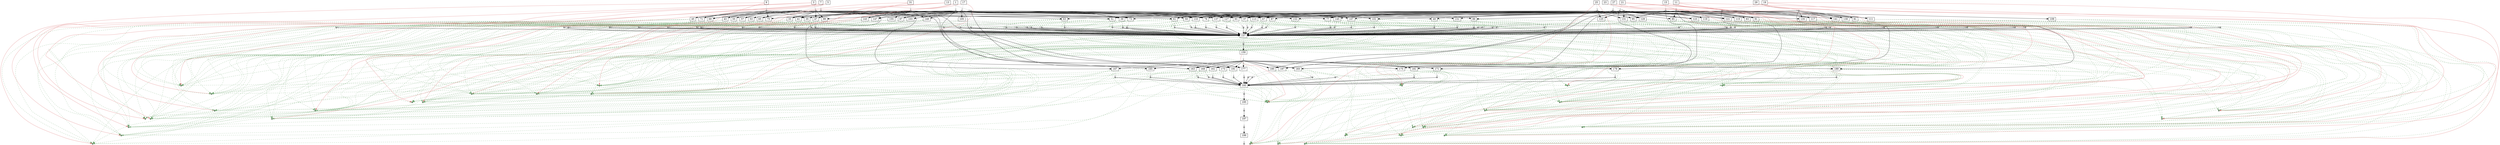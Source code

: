 strict digraph  {
	node [label="\N"];
	1	 [height=0,
		shape=rect,
		size=13.49,
		width=0];
	2	 [fillcolor=gray,
		height=0.1,
		label="",
		shape=rect,
		size=0,
		style=filled,
		width=0.1];
	1 -> 2	 [color=gray,
		size=12522280.0];
	201	 [fillcolor="#88bb88",
		height=0.1,
		label="",
		shape=rect,
		size=0,
		style=filled,
		width=0.1];
	1 -> 201	 [color="#dd7777",
		size=3763954.0,
		weight=0];
	202	 [fillcolor="#88bb88",
		height=0.1,
		label="",
		shape=rect,
		size=0,
		style=filled,
		width=0.1];
	1 -> 202	 [color="#dd7777",
		size=3763954.0,
		weight=0];
	33	 [height=0,
		shape=rect,
		size=10.6,
		width=0];
	2 -> 33	 [size=0];
	35	 [height=0,
		shape=rect,
		size=10.61,
		width=0];
	2 -> 35	 [size=0];
	37	 [height=0,
		shape=rect,
		size=10.48,
		width=0];
	2 -> 37	 [size=0];
	39	 [height=0,
		shape=rect,
		size=10.49,
		width=0];
	2 -> 39	 [size=0];
	41	 [height=0,
		shape=rect,
		size=10.6,
		width=0];
	2 -> 41	 [size=0];
	77	 [height=0,
		shape=rect,
		size=10.51,
		width=0];
	2 -> 77	 [size=0];
	97	 [height=0,
		shape=rect,
		size=10.61,
		width=0];
	2 -> 97	 [size=0];
	107	 [height=0,
		shape=rect,
		size=10.41,
		width=0];
	2 -> 107	 [size=0];
	113	 [height=0,
		shape=rect,
		size=10.63,
		width=0];
	2 -> 113	 [size=0];
	133	 [height=0,
		shape=rect,
		size=10.42,
		width=0];
	2 -> 133	 [size=0];
	143	 [height=0,
		shape=rect,
		size=10.56,
		width=0];
	2 -> 143	 [size=0];
	161	 [height=0,
		shape=rect,
		size=10.59,
		width=0];
	2 -> 161	 [size=0];
	3	 [height=0,
		shape=rect,
		size=13.27,
		width=0];
	4	 [fillcolor=gray,
		height=0.1,
		label="",
		shape=rect,
		size=0,
		style=filled,
		width=0.1];
	3 -> 4	 [color=gray,
		size=12557066.0];
	203	 [fillcolor="#88bb88",
		height=0.1,
		label="",
		shape=rect,
		size=0,
		style=filled,
		width=0.1];
	3 -> 203	 [color="#dd7777",
		size=3763954.0,
		weight=0];
	204	 [fillcolor="#88bb88",
		height=0.1,
		label="",
		shape=rect,
		size=0,
		style=filled,
		width=0.1];
	3 -> 204	 [color="#dd7777",
		size=3763954.0,
		weight=0];
	4 -> 41	 [size=0];
	43	 [height=0,
		shape=rect,
		size=10.59,
		width=0];
	4 -> 43	 [size=0];
	45	 [height=0,
		shape=rect,
		size=10.68,
		width=0];
	4 -> 45	 [size=0];
	47	 [height=0,
		shape=rect,
		size=10.66,
		width=0];
	4 -> 47	 [size=0];
	49	 [height=0,
		shape=rect,
		size=10.69,
		width=0];
	4 -> 49	 [size=0];
	51	 [height=0,
		shape=rect,
		size=10.56,
		width=0];
	4 -> 51	 [size=0];
	69	 [height=0,
		shape=rect,
		size=10.48,
		width=0];
	4 -> 69	 [size=0];
	99	 [height=0,
		shape=rect,
		size=10.59,
		width=0];
	4 -> 99	 [size=0];
	163	 [height=0,
		shape=rect,
		size=10.88,
		width=0];
	4 -> 163	 [size=0];
	5	 [height=0,
		shape=rect,
		size=13.7,
		width=0];
	6	 [fillcolor=gray,
		height=0.1,
		label="",
		shape=rect,
		size=0,
		style=filled,
		width=0.1];
	5 -> 6	 [color=gray,
		size=12538624.0];
	205	 [fillcolor="#88bb88",
		height=0.1,
		label="",
		shape=rect,
		size=0,
		style=filled,
		width=0.1];
	5 -> 205	 [color="#dd7777",
		size=3763954.0,
		weight=0];
	206	 [fillcolor="#88bb88",
		height=0.1,
		label="",
		shape=rect,
		size=0,
		style=filled,
		width=0.1];
	5 -> 206	 [color="#dd7777",
		size=3763954.0,
		weight=0];
	6 -> 43	 [size=0];
	53	 [height=0,
		shape=rect,
		size=10.49,
		width=0];
	6 -> 53	 [size=0];
	55	 [height=0,
		shape=rect,
		size=10.62,
		width=0];
	6 -> 55	 [size=0];
	57	 [height=0,
		shape=rect,
		size=10.63,
		width=0];
	6 -> 57	 [size=0];
	59	 [height=0,
		shape=rect,
		size=10.4,
		width=0];
	6 -> 59	 [size=0];
	61	 [height=0,
		shape=rect,
		size=10.47,
		width=0];
	6 -> 61	 [size=0];
	63	 [height=0,
		shape=rect,
		size=10.49,
		width=0];
	6 -> 63	 [size=0];
	65	 [height=0,
		shape=rect,
		size=10.77,
		width=0];
	6 -> 65	 [size=0];
	79	 [height=0,
		shape=rect,
		size=10.68,
		width=0];
	6 -> 79	 [size=0];
	165	 [height=0,
		shape=rect,
		size=10.57,
		width=0];
	6 -> 165	 [size=0];
	7	 [height=0,
		shape=rect,
		size=13.83,
		width=0];
	8	 [fillcolor=gray,
		height=0.1,
		label="",
		shape=rect,
		size=0,
		style=filled,
		width=0.1];
	7 -> 8	 [color=gray,
		size=12564888.0];
	207	 [fillcolor="#88bb88",
		height=0.1,
		label="",
		shape=rect,
		size=0,
		style=filled,
		width=0.1];
	7 -> 207	 [color="#dd7777",
		size=3763954.0,
		weight=0];
	208	 [fillcolor="#88bb88",
		height=0.1,
		label="",
		shape=rect,
		size=0,
		style=filled,
		width=0.1];
	7 -> 208	 [color="#dd7777",
		size=3763954.0,
		weight=0];
	8 -> 33	 [size=0];
	8 -> 55	 [size=0];
	67	 [height=0,
		shape=rect,
		size=10.47,
		width=0];
	8 -> 67	 [size=0];
	71	 [height=0,
		shape=rect,
		size=10.48,
		width=0];
	8 -> 71	 [size=0];
	137	 [height=0,
		shape=rect,
		size=10.73,
		width=0];
	8 -> 137	 [size=0];
	167	 [height=0,
		shape=rect,
		size=10.87,
		width=0];
	8 -> 167	 [size=0];
	9	 [height=0,
		shape=rect,
		size=13.22,
		width=0];
	10	 [fillcolor=gray,
		height=0.1,
		label="",
		shape=rect,
		size=0,
		style=filled,
		width=0.1];
	9 -> 10	 [color=gray,
		size=12561420.0];
	209	 [fillcolor="#88bb88",
		height=0.1,
		label="",
		shape=rect,
		size=0,
		style=filled,
		width=0.1];
	9 -> 209	 [color="#dd7777",
		size=3763954.0,
		weight=0];
	210	 [fillcolor="#88bb88",
		height=0.1,
		label="",
		shape=rect,
		size=0,
		style=filled,
		width=0.1];
	9 -> 210	 [color="#dd7777",
		size=3763954.0,
		weight=0];
	10 -> 35	 [size=0];
	10 -> 45	 [size=0];
	10 -> 57	 [size=0];
	10 -> 69	 [size=0];
	10 -> 71	 [size=0];
	73	 [height=0,
		shape=rect,
		size=10.84,
		width=0];
	10 -> 73	 [size=0];
	75	 [height=0,
		shape=rect,
		size=10.64,
		width=0];
	10 -> 75	 [size=0];
	169	 [height=0,
		shape=rect,
		size=11.17,
		width=0];
	10 -> 169	 [size=0];
	11	 [height=0,
		shape=rect,
		size=13.34,
		width=0];
	12	 [fillcolor=gray,
		height=0.1,
		label="",
		shape=rect,
		size=0,
		style=filled,
		width=0.1];
	11 -> 12	 [color=gray,
		size=12533972.0];
	211	 [fillcolor="#88bb88",
		height=0.1,
		label="",
		shape=rect,
		size=0,
		style=filled,
		width=0.1];
	11 -> 211	 [color="#dd7777",
		size=3763954.0,
		weight=0];
	212	 [fillcolor="#88bb88",
		height=0.1,
		label="",
		shape=rect,
		size=0,
		style=filled,
		width=0.1];
	11 -> 212	 [color="#dd7777",
		size=3763954.0,
		weight=0];
	12 -> 59	 [size=0];
	12 -> 77	 [size=0];
	12 -> 79	 [size=0];
	81	 [height=0,
		shape=rect,
		size=10.47,
		width=0];
	12 -> 81	 [size=0];
	83	 [height=0,
		shape=rect,
		size=10.72,
		width=0];
	12 -> 83	 [size=0];
	85	 [height=0,
		shape=rect,
		size=10.68,
		width=0];
	12 -> 85	 [size=0];
	91	 [height=0,
		shape=rect,
		size=10.68,
		width=0];
	12 -> 91	 [size=0];
	101	 [height=0,
		shape=rect,
		size=10.51,
		width=0];
	12 -> 101	 [size=0];
	121	 [height=0,
		shape=rect,
		size=10.75,
		width=0];
	12 -> 121	 [size=0];
	139	 [height=0,
		shape=rect,
		size=10.42,
		width=0];
	12 -> 139	 [size=0];
	145	 [height=0,
		shape=rect,
		size=10.58,
		width=0];
	12 -> 145	 [size=0];
	171	 [height=0,
		shape=rect,
		size=10.78,
		width=0];
	12 -> 171	 [size=0];
	13	 [height=0,
		shape=rect,
		size=13.69,
		width=0];
	14	 [fillcolor=gray,
		height=0.1,
		label="",
		shape=rect,
		size=0,
		style=filled,
		width=0.1];
	13 -> 14	 [color=gray,
		size=12546226.0];
	213	 [fillcolor="#88bb88",
		height=0.1,
		label="",
		shape=rect,
		size=0,
		style=filled,
		width=0.1];
	13 -> 213	 [color="#dd7777",
		size=3763954.0,
		weight=0];
	214	 [fillcolor="#88bb88",
		height=0.1,
		label="",
		shape=rect,
		size=0,
		style=filled,
		width=0.1];
	13 -> 214	 [color="#dd7777",
		size=3763954.0,
		weight=0];
	14 -> 47	 [size=0];
	87	 [height=0,
		shape=rect,
		size=10.49,
		width=0];
	14 -> 87	 [size=0];
	89	 [height=0,
		shape=rect,
		size=10.62,
		width=0];
	14 -> 89	 [size=0];
	93	 [height=0,
		shape=rect,
		size=10.63,
		width=0];
	14 -> 93	 [size=0];
	103	 [height=0,
		shape=rect,
		size=10.76,
		width=0];
	14 -> 103	 [size=0];
	147	 [height=0,
		shape=rect,
		size=10.57,
		width=0];
	14 -> 147	 [size=0];
	173	 [height=0,
		shape=rect,
		size=10.86,
		width=0];
	14 -> 173	 [size=0];
	15	 [height=0,
		shape=rect,
		size=13.6,
		width=0];
	16	 [fillcolor=gray,
		height=0.1,
		label="",
		shape=rect,
		size=0,
		style=filled,
		width=0.1];
	15 -> 16	 [color=gray,
		size=12553408.0];
	215	 [fillcolor="#88bb88",
		height=0.1,
		label="",
		shape=rect,
		size=0,
		style=filled,
		width=0.1];
	15 -> 215	 [color="#dd7777",
		size=3763954.0,
		weight=0];
	216	 [fillcolor="#88bb88",
		height=0.1,
		label="",
		shape=rect,
		size=0,
		style=filled,
		width=0.1];
	15 -> 216	 [color="#dd7777",
		size=3763954.0,
		weight=0];
	16 -> 73	 [size=0];
	16 -> 91	 [size=0];
	16 -> 93	 [size=0];
	95	 [height=0,
		shape=rect,
		size=10.68,
		width=0];
	16 -> 95	 [size=0];
	115	 [height=0,
		shape=rect,
		size=10.57,
		width=0];
	16 -> 115	 [size=0];
	141	 [height=0,
		shape=rect,
		size=10.53,
		width=0];
	16 -> 141	 [size=0];
	175	 [height=0,
		shape=rect,
		size=10.88,
		width=0];
	16 -> 175	 [size=0];
	17	 [height=0,
		shape=rect,
		size=13.96,
		width=0];
	18	 [fillcolor=gray,
		height=0.1,
		label="",
		shape=rect,
		size=0,
		style=filled,
		width=0.1];
	17 -> 18	 [color=gray,
		size=12560668.0];
	217	 [fillcolor="#88bb88",
		height=0.1,
		label="",
		shape=rect,
		size=0,
		style=filled,
		width=0.1];
	17 -> 217	 [color="#dd7777",
		size=3763954.0,
		weight=0];
	218	 [fillcolor="#88bb88",
		height=0.1,
		label="",
		shape=rect,
		size=0,
		style=filled,
		width=0.1];
	17 -> 218	 [color="#dd7777",
		size=3763954.0,
		weight=0];
	18 -> 97	 [size=0];
	18 -> 99	 [size=0];
	18 -> 101	 [size=0];
	18 -> 103	 [size=0];
	105	 [height=0,
		shape=rect,
		size=10.56,
		width=0];
	18 -> 105	 [size=0];
	127	 [height=0,
		shape=rect,
		size=10.66,
		width=0];
	18 -> 127	 [size=0];
	149	 [height=0,
		shape=rect,
		size=10.69,
		width=0];
	18 -> 149	 [size=0];
	177	 [height=0,
		shape=rect,
		size=10.72,
		width=0];
	18 -> 177	 [size=0];
	19	 [height=0,
		shape=rect,
		size=13.21,
		width=0];
	20	 [fillcolor=gray,
		height=0.1,
		label="",
		shape=rect,
		size=0,
		style=filled,
		width=0.1];
	19 -> 20	 [color=gray,
		size=12563172.0];
	219	 [fillcolor="#88bb88",
		height=0.1,
		label="",
		shape=rect,
		size=0,
		style=filled,
		width=0.1];
	19 -> 219	 [color="#dd7777",
		size=3763954.0,
		weight=0];
	220	 [fillcolor="#88bb88",
		height=0.1,
		label="",
		shape=rect,
		size=0,
		style=filled,
		width=0.1];
	19 -> 220	 [color="#dd7777",
		size=3763954.0,
		weight=0];
	20 -> 49	 [size=0];
	20 -> 67	 [size=0];
	20 -> 81	 [size=0];
	20 -> 107	 [size=0];
	109	 [height=0,
		shape=rect,
		size=10.64,
		width=0];
	20 -> 109	 [size=0];
	111	 [height=0,
		shape=rect,
		size=10.56,
		width=0];
	20 -> 111	 [size=0];
	117	 [height=0,
		shape=rect,
		size=10.53,
		width=0];
	20 -> 117	 [size=0];
	151	 [height=0,
		shape=rect,
		size=10.71,
		width=0];
	20 -> 151	 [size=0];
	179	 [height=0,
		shape=rect,
		size=10.87,
		width=0];
	20 -> 179	 [size=0];
	21	 [height=0,
		shape=rect,
		size=13.97,
		width=0];
	22	 [fillcolor=gray,
		height=0.1,
		label="",
		shape=rect,
		size=0,
		style=filled,
		width=0.1];
	21 -> 22	 [color=gray,
		size=12564332.0];
	221	 [fillcolor="#88bb88",
		height=0.1,
		label="",
		shape=rect,
		size=0,
		style=filled,
		width=0.1];
	21 -> 221	 [color="#dd7777",
		size=3763954.0,
		weight=0];
	222	 [fillcolor="#88bb88",
		height=0.1,
		label="",
		shape=rect,
		size=0,
		style=filled,
		width=0.1];
	21 -> 222	 [color="#dd7777",
		size=3763954.0,
		weight=0];
	22 -> 37	 [size=0];
	22 -> 61	 [size=0];
	22 -> 83	 [size=0];
	22 -> 87	 [size=0];
	22 -> 113	 [size=0];
	22 -> 115	 [size=0];
	22 -> 117	 [size=0];
	119	 [height=0,
		shape=rect,
		size=10.82,
		width=0];
	22 -> 119	 [size=0];
	123	 [height=0,
		shape=rect,
		size=10.61,
		width=0];
	22 -> 123	 [size=0];
	129	 [height=0,
		shape=rect,
		size=10.54,
		width=0];
	22 -> 129	 [size=0];
	153	 [height=0,
		shape=rect,
		size=10.63,
		width=0];
	22 -> 153	 [size=0];
	181	 [height=0,
		shape=rect,
		size=10.58,
		width=0];
	22 -> 181	 [size=0];
	23	 [height=0,
		shape=rect,
		size=13.29,
		width=0];
	24	 [fillcolor=gray,
		height=0.1,
		label="",
		shape=rect,
		size=0,
		style=filled,
		width=0.1];
	23 -> 24	 [color=gray,
		size=12551654.0];
	223	 [fillcolor="#88bb88",
		height=0.1,
		label="",
		shape=rect,
		size=0,
		style=filled,
		width=0.1];
	23 -> 223	 [color="#dd7777",
		size=3763954.0,
		weight=0];
	224	 [fillcolor="#88bb88",
		height=0.1,
		label="",
		shape=rect,
		size=0,
		style=filled,
		width=0.1];
	23 -> 224	 [color="#dd7777",
		size=3763954.0,
		weight=0];
	24 -> 121	 [size=0];
	24 -> 123	 [size=0];
	125	 [height=0,
		shape=rect,
		size=10.8,
		width=0];
	24 -> 125	 [size=0];
	131	 [height=0,
		shape=rect,
		size=10.61,
		width=0];
	24 -> 131	 [size=0];
	183	 [height=0,
		shape=rect,
		size=10.85,
		width=0];
	24 -> 183	 [size=0];
	25	 [height=0,
		shape=rect,
		size=13.16,
		width=0];
	26	 [fillcolor=gray,
		height=0.1,
		label="",
		shape=rect,
		size=0,
		style=filled,
		width=0.1];
	25 -> 26	 [color=gray,
		size=12531242.0];
	225	 [fillcolor="#88bb88",
		height=0.1,
		label="",
		shape=rect,
		size=0,
		style=filled,
		width=0.1];
	25 -> 225	 [color="#dd7777",
		size=3763954.0,
		weight=0];
	226	 [fillcolor="#88bb88",
		height=0.1,
		label="",
		shape=rect,
		size=0,
		style=filled,
		width=0.1];
	25 -> 226	 [color="#dd7777",
		size=3763954.0,
		weight=0];
	26 -> 39	 [size=0];
	26 -> 63	 [size=0];
	26 -> 85	 [size=0];
	26 -> 95	 [size=0];
	26 -> 125	 [size=0];
	26 -> 127	 [size=0];
	26 -> 129	 [size=0];
	26 -> 131	 [size=0];
	185	 [height=0,
		shape=rect,
		size=10.86,
		width=0];
	26 -> 185	 [size=0];
	27	 [height=0,
		shape=rect,
		size=13.43,
		width=0];
	28	 [fillcolor=gray,
		height=0.1,
		label="",
		shape=rect,
		size=0,
		style=filled,
		width=0.1];
	27 -> 28	 [color=gray,
		size=12539482.0];
	227	 [fillcolor="#88bb88",
		height=0.1,
		label="",
		shape=rect,
		size=0,
		style=filled,
		width=0.1];
	27 -> 227	 [color="#dd7777",
		size=3763954.0,
		weight=0];
	228	 [fillcolor="#88bb88",
		height=0.1,
		label="",
		shape=rect,
		size=0,
		style=filled,
		width=0.1];
	27 -> 228	 [color="#dd7777",
		size=3763954.0,
		weight=0];
	28 -> 51	 [size=0];
	28 -> 119	 [size=0];
	28 -> 133	 [size=0];
	135	 [height=0,
		shape=rect,
		size=10.34,
		width=0];
	28 -> 135	 [size=0];
	187	 [height=0,
		shape=rect,
		size=10.96,
		width=0];
	28 -> 187	 [size=0];
	29	 [height=0,
		shape=rect,
		size=13.68,
		width=0];
	30	 [fillcolor=gray,
		height=0.1,
		label="",
		shape=rect,
		size=0,
		style=filled,
		width=0.1];
	29 -> 30	 [color=gray,
		size=12554532.0];
	229	 [fillcolor="#88bb88",
		height=0.1,
		label="",
		shape=rect,
		size=0,
		style=filled,
		width=0.1];
	29 -> 229	 [color="#dd7777",
		size=3763954.0,
		weight=0];
	230	 [fillcolor="#88bb88",
		height=0.1,
		label="",
		shape=rect,
		size=0,
		style=filled,
		width=0.1];
	29 -> 230	 [color="#dd7777",
		size=3763954.0,
		weight=0];
	30 -> 89	 [size=0];
	30 -> 111	 [size=0];
	30 -> 135	 [size=0];
	30 -> 137	 [size=0];
	30 -> 139	 [size=0];
	30 -> 141	 [size=0];
	189	 [height=0,
		shape=rect,
		size=10.51,
		width=0];
	30 -> 189	 [size=0];
	31	 [height=0,
		shape=rect,
		size=13.51,
		width=0];
	32	 [fillcolor=gray,
		height=0.1,
		label="",
		shape=rect,
		size=0,
		style=filled,
		width=0.1];
	31 -> 32	 [color=gray,
		size=12563750.0];
	231	 [fillcolor="#88bb88",
		height=0.1,
		label="",
		shape=rect,
		size=0,
		style=filled,
		width=0.1];
	31 -> 231	 [color="#dd7777",
		size=3763954.0,
		weight=0];
	232	 [fillcolor="#88bb88",
		height=0.1,
		label="",
		shape=rect,
		size=0,
		style=filled,
		width=0.1];
	31 -> 232	 [color="#dd7777",
		size=3763954.0,
		weight=0];
	32 -> 65	 [size=0];
	32 -> 75	 [size=0];
	32 -> 143	 [size=0];
	32 -> 145	 [size=0];
	32 -> 147	 [size=0];
	32 -> 149	 [size=0];
	32 -> 151	 [size=0];
	32 -> 153	 [size=0];
	155	 [height=0,
		shape=rect,
		size=10.6,
		width=0];
	32 -> 155	 [size=0];
	191	 [height=0,
		shape=rect,
		size=10.69,
		width=0];
	32 -> 191	 [size=0];
	34	 [fillcolor=gray,
		height=0.1,
		label="",
		shape=rect,
		size=0,
		style=filled,
		width=0.1];
	33 -> 34	 [color=gray,
		size=17011301.0];
	33 -> 201	 [color="#77aa77",
		size=0,
		style=dashed,
		weight=0];
	33 -> 202	 [color="#77aa77",
		size=0,
		style=dashed,
		weight=0];
	33 -> 207	 [color="#77aa77",
		size=0,
		style=dashed,
		weight=0];
	33 -> 208	 [color="#77aa77",
		size=0,
		style=dashed,
		weight=0];
	157	 [height=0,
		shape=rect,
		size=4.96,
		width=0];
	34 -> 157	 [size=368597.0];
	36	 [fillcolor=gray,
		height=0.1,
		label="",
		shape=rect,
		size=0,
		style=filled,
		width=0.1];
	35 -> 36	 [color=gray,
		size=17007833.0];
	35 -> 201	 [color="#77aa77",
		size=0,
		style=dashed,
		weight=0];
	35 -> 202	 [color="#77aa77",
		size=0,
		style=dashed,
		weight=0];
	35 -> 209	 [color="#77aa77",
		size=0,
		style=dashed,
		weight=0];
	35 -> 210	 [color="#77aa77",
		size=0,
		style=dashed,
		weight=0];
	36 -> 157	 [size=368597.0];
	38	 [fillcolor=gray,
		height=0.1,
		label="",
		shape=rect,
		size=0,
		style=filled,
		width=0.1];
	37 -> 38	 [color=gray,
		size=17010745.0];
	37 -> 201	 [color="#77aa77",
		size=0,
		style=dashed,
		weight=0];
	37 -> 202	 [color="#77aa77",
		size=0,
		style=dashed,
		weight=0];
	37 -> 221	 [color="#77aa77",
		size=0,
		style=dashed,
		weight=0];
	37 -> 222	 [color="#77aa77",
		size=0,
		style=dashed,
		weight=0];
	38 -> 157	 [size=368597.0];
	40	 [fillcolor=gray,
		height=0.1,
		label="",
		shape=rect,
		size=0,
		style=filled,
		width=0.1];
	39 -> 40	 [color=gray,
		size=16977655.0];
	39 -> 201	 [color="#77aa77",
		size=0,
		style=dashed,
		weight=0];
	39 -> 202	 [color="#77aa77",
		size=0,
		style=dashed,
		weight=0];
	39 -> 225	 [color="#77aa77",
		size=0,
		style=dashed,
		weight=0];
	39 -> 226	 [color="#77aa77",
		size=0,
		style=dashed,
		weight=0];
	40 -> 157	 [size=368597.0];
	42	 [fillcolor=gray,
		height=0.1,
		label="",
		shape=rect,
		size=0,
		style=filled,
		width=0.1];
	41 -> 42	 [color=gray,
		size=17003479.0];
	41 -> 201	 [color="#77aa77",
		size=0,
		style=dashed,
		weight=0];
	41 -> 202	 [color="#77aa77",
		size=0,
		style=dashed,
		weight=0];
	41 -> 203	 [color="#77aa77",
		size=0,
		style=dashed,
		weight=0];
	41 -> 204	 [color="#77aa77",
		size=0,
		style=dashed,
		weight=0];
	42 -> 157	 [size=368597.0];
	44	 [fillcolor=gray,
		height=0.1,
		label="",
		shape=rect,
		size=0,
		style=filled,
		width=0.1];
	43 -> 44	 [color=gray,
		size=17019823.0];
	43 -> 203	 [color="#77aa77",
		size=0,
		style=dashed,
		weight=0];
	43 -> 204	 [color="#77aa77",
		size=0,
		style=dashed,
		weight=0];
	43 -> 205	 [color="#77aa77",
		size=0,
		style=dashed,
		weight=0];
	43 -> 206	 [color="#77aa77",
		size=0,
		style=dashed,
		weight=0];
	44 -> 157	 [size=368597.0];
	46	 [fillcolor=gray,
		height=0.1,
		label="",
		shape=rect,
		size=0,
		style=filled,
		width=0.1];
	45 -> 46	 [color=gray,
		size=17042619.0];
	45 -> 203	 [color="#77aa77",
		size=0,
		style=dashed,
		weight=0];
	45 -> 204	 [color="#77aa77",
		size=0,
		style=dashed,
		weight=0];
	45 -> 209	 [color="#77aa77",
		size=0,
		style=dashed,
		weight=0];
	45 -> 210	 [color="#77aa77",
		size=0,
		style=dashed,
		weight=0];
	46 -> 157	 [size=368597.0];
	48	 [fillcolor=gray,
		height=0.1,
		label="",
		shape=rect,
		size=0,
		style=filled,
		width=0.1];
	47 -> 48	 [color=gray,
		size=17027425.0];
	47 -> 203	 [color="#77aa77",
		size=0,
		style=dashed,
		weight=0];
	47 -> 204	 [color="#77aa77",
		size=0,
		style=dashed,
		weight=0];
	47 -> 213	 [color="#77aa77",
		size=0,
		style=dashed,
		weight=0];
	47 -> 214	 [color="#77aa77",
		size=0,
		style=dashed,
		weight=0];
	48 -> 157	 [size=368597.0];
	50	 [fillcolor=gray,
		height=0.1,
		label="",
		shape=rect,
		size=0,
		style=filled,
		width=0.1];
	49 -> 50	 [color=gray,
		size=17044371.0];
	49 -> 203	 [color="#77aa77",
		size=0,
		style=dashed,
		weight=0];
	49 -> 204	 [color="#77aa77",
		size=0,
		style=dashed,
		weight=0];
	49 -> 219	 [color="#77aa77",
		size=0,
		style=dashed,
		weight=0];
	49 -> 220	 [color="#77aa77",
		size=0,
		style=dashed,
		weight=0];
	50 -> 157	 [size=368597.0];
	52	 [fillcolor=gray,
		height=0.1,
		label="",
		shape=rect,
		size=0,
		style=filled,
		width=0.1];
	51 -> 52	 [color=gray,
		size=17020681.0];
	51 -> 203	 [color="#77aa77",
		size=0,
		style=dashed,
		weight=0];
	51 -> 204	 [color="#77aa77",
		size=0,
		style=dashed,
		weight=0];
	51 -> 227	 [color="#77aa77",
		size=0,
		style=dashed,
		weight=0];
	51 -> 228	 [color="#77aa77",
		size=0,
		style=dashed,
		weight=0];
	52 -> 157	 [size=368597.0];
	54	 [fillcolor=gray,
		height=0.1,
		label="",
		shape=rect,
		size=0,
		style=filled,
		width=0.1];
	53 -> 54	 [color=gray,
		size=8685141.0];
	53 -> 205	 [color="#77aa77",
		size=0,
		style=dashed,
		weight=0];
	53 -> 206	 [color="#77aa77",
		size=0,
		style=dashed,
		weight=0];
	54 -> 157	 [size=368597.0];
	56	 [fillcolor=gray,
		height=0.1,
		label="",
		shape=rect,
		size=0,
		style=filled,
		width=0.1];
	55 -> 56	 [color=gray,
		size=17027645.0];
	55 -> 205	 [color="#77aa77",
		size=0,
		style=dashed,
		weight=0];
	55 -> 206	 [color="#77aa77",
		size=0,
		style=dashed,
		weight=0];
	55 -> 207	 [color="#77aa77",
		size=0,
		style=dashed,
		weight=0];
	55 -> 208	 [color="#77aa77",
		size=0,
		style=dashed,
		weight=0];
	56 -> 157	 [size=368597.0];
	58	 [fillcolor=gray,
		height=0.1,
		label="",
		shape=rect,
		size=0,
		style=filled,
		width=0.1];
	57 -> 58	 [color=gray,
		size=17024177.0];
	57 -> 205	 [color="#77aa77",
		size=0,
		style=dashed,
		weight=0];
	57 -> 206	 [color="#77aa77",
		size=0,
		style=dashed,
		weight=0];
	57 -> 209	 [color="#77aa77",
		size=0,
		style=dashed,
		weight=0];
	57 -> 210	 [color="#77aa77",
		size=0,
		style=dashed,
		weight=0];
	58 -> 157	 [size=368597.0];
	60	 [fillcolor=gray,
		height=0.1,
		label="",
		shape=rect,
		size=0,
		style=filled,
		width=0.1];
	59 -> 60	 [color=gray,
		size=16996729.0];
	59 -> 205	 [color="#77aa77",
		size=0,
		style=dashed,
		weight=0];
	59 -> 206	 [color="#77aa77",
		size=0,
		style=dashed,
		weight=0];
	59 -> 211	 [color="#77aa77",
		size=0,
		style=dashed,
		weight=0];
	59 -> 212	 [color="#77aa77",
		size=0,
		style=dashed,
		weight=0];
	60 -> 157	 [size=368597.0];
	62	 [fillcolor=gray,
		height=0.1,
		label="",
		shape=rect,
		size=0,
		style=filled,
		width=0.1];
	61 -> 62	 [color=gray,
		size=17027089.0];
	61 -> 205	 [color="#77aa77",
		size=0,
		style=dashed,
		weight=0];
	61 -> 206	 [color="#77aa77",
		size=0,
		style=dashed,
		weight=0];
	61 -> 221	 [color="#77aa77",
		size=0,
		style=dashed,
		weight=0];
	61 -> 222	 [color="#77aa77",
		size=0,
		style=dashed,
		weight=0];
	62 -> 157	 [size=368597.0];
	64	 [fillcolor=gray,
		height=0.1,
		label="",
		shape=rect,
		size=0,
		style=filled,
		width=0.1];
	63 -> 64	 [color=gray,
		size=16993999.0];
	63 -> 205	 [color="#77aa77",
		size=0,
		style=dashed,
		weight=0];
	63 -> 206	 [color="#77aa77",
		size=0,
		style=dashed,
		weight=0];
	63 -> 225	 [color="#77aa77",
		size=0,
		style=dashed,
		weight=0];
	63 -> 226	 [color="#77aa77",
		size=0,
		style=dashed,
		weight=0];
	64 -> 157	 [size=368597.0];
	66	 [fillcolor=gray,
		height=0.1,
		label="",
		shape=rect,
		size=0,
		style=filled,
		width=0.1];
	65 -> 66	 [color=gray,
		size=17026507.0];
	65 -> 205	 [color="#77aa77",
		size=0,
		style=dashed,
		weight=0];
	65 -> 206	 [color="#77aa77",
		size=0,
		style=dashed,
		weight=0];
	65 -> 231	 [color="#77aa77",
		size=0,
		style=dashed,
		weight=0];
	65 -> 232	 [color="#77aa77",
		size=0,
		style=dashed,
		weight=0];
	66 -> 157	 [size=368597.0];
	68	 [fillcolor=gray,
		height=0.1,
		label="",
		shape=rect,
		size=0,
		style=filled,
		width=0.1];
	67 -> 68	 [color=gray,
		size=17052193.0];
	67 -> 207	 [color="#77aa77",
		size=0,
		style=dashed,
		weight=0];
	67 -> 208	 [color="#77aa77",
		size=0,
		style=dashed,
		weight=0];
	67 -> 219	 [color="#77aa77",
		size=0,
		style=dashed,
		weight=0];
	67 -> 220	 [color="#77aa77",
		size=0,
		style=dashed,
		weight=0];
	68 -> 157	 [size=368597.0];
	70	 [fillcolor=gray,
		height=0.1,
		label="",
		shape=rect,
		size=0,
		style=filled,
		width=0.1];
	69 -> 70	 [color=gray,
		size=17042619.0];
	69 -> 203	 [color="#77aa77",
		size=0,
		style=dashed,
		weight=0];
	69 -> 204	 [color="#77aa77",
		size=0,
		style=dashed,
		weight=0];
	69 -> 209	 [color="#77aa77",
		size=0,
		style=dashed,
		weight=0];
	69 -> 210	 [color="#77aa77",
		size=0,
		style=dashed,
		weight=0];
	70 -> 157	 [size=368597.0];
	72	 [fillcolor=gray,
		height=0.1,
		label="",
		shape=rect,
		size=0,
		style=filled,
		width=0.1];
	71 -> 72	 [color=gray,
		size=17050441.0];
	71 -> 207	 [color="#77aa77",
		size=0,
		style=dashed,
		weight=0];
	71 -> 208	 [color="#77aa77",
		size=0,
		style=dashed,
		weight=0];
	71 -> 209	 [color="#77aa77",
		size=0,
		style=dashed,
		weight=0];
	71 -> 210	 [color="#77aa77",
		size=0,
		style=dashed,
		weight=0];
	72 -> 157	 [size=368597.0];
	74	 [fillcolor=gray,
		height=0.1,
		label="",
		shape=rect,
		size=0,
		style=filled,
		width=0.1];
	73 -> 74	 [color=gray,
		size=17038961.0];
	73 -> 209	 [color="#77aa77",
		size=0,
		style=dashed,
		weight=0];
	73 -> 210	 [color="#77aa77",
		size=0,
		style=dashed,
		weight=0];
	73 -> 215	 [color="#77aa77",
		size=0,
		style=dashed,
		weight=0];
	73 -> 216	 [color="#77aa77",
		size=0,
		style=dashed,
		weight=0];
	74 -> 157	 [size=368597.0];
	76	 [fillcolor=gray,
		height=0.1,
		label="",
		shape=rect,
		size=0,
		style=filled,
		width=0.1];
	75 -> 76	 [color=gray,
		size=17049303.0];
	75 -> 209	 [color="#77aa77",
		size=0,
		style=dashed,
		weight=0];
	75 -> 210	 [color="#77aa77",
		size=0,
		style=dashed,
		weight=0];
	75 -> 231	 [color="#77aa77",
		size=0,
		style=dashed,
		weight=0];
	75 -> 232	 [color="#77aa77",
		size=0,
		style=dashed,
		weight=0];
	76 -> 157	 [size=368597.0];
	78	 [fillcolor=gray,
		height=0.1,
		label="",
		shape=rect,
		size=0,
		style=filled,
		width=0.1];
	77 -> 78	 [color=gray,
		size=16980385.0];
	77 -> 201	 [color="#77aa77",
		size=0,
		style=dashed,
		weight=0];
	77 -> 202	 [color="#77aa77",
		size=0,
		style=dashed,
		weight=0];
	77 -> 211	 [color="#77aa77",
		size=0,
		style=dashed,
		weight=0];
	77 -> 212	 [color="#77aa77",
		size=0,
		style=dashed,
		weight=0];
	78 -> 157	 [size=368597.0];
	80	 [fillcolor=gray,
		height=0.1,
		label="",
		shape=rect,
		size=0,
		style=filled,
		width=0.1];
	79 -> 80	 [color=gray,
		size=16996729.0];
	79 -> 205	 [color="#77aa77",
		size=0,
		style=dashed,
		weight=0];
	79 -> 206	 [color="#77aa77",
		size=0,
		style=dashed,
		weight=0];
	79 -> 211	 [color="#77aa77",
		size=0,
		style=dashed,
		weight=0];
	79 -> 212	 [color="#77aa77",
		size=0,
		style=dashed,
		weight=0];
	80 -> 157	 [size=368597.0];
	82	 [fillcolor=gray,
		height=0.1,
		label="",
		shape=rect,
		size=0,
		style=filled,
		width=0.1];
	81 -> 82	 [color=gray,
		size=17021277.0];
	81 -> 211	 [color="#77aa77",
		size=0,
		style=dashed,
		weight=0];
	81 -> 212	 [color="#77aa77",
		size=0,
		style=dashed,
		weight=0];
	81 -> 219	 [color="#77aa77",
		size=0,
		style=dashed,
		weight=0];
	81 -> 220	 [color="#77aa77",
		size=0,
		style=dashed,
		weight=0];
	82 -> 157	 [size=368597.0];
	84	 [fillcolor=gray,
		height=0.1,
		label="",
		shape=rect,
		size=0,
		style=filled,
		width=0.1];
	83 -> 84	 [color=gray,
		size=17022437.0];
	83 -> 211	 [color="#77aa77",
		size=0,
		style=dashed,
		weight=0];
	83 -> 212	 [color="#77aa77",
		size=0,
		style=dashed,
		weight=0];
	83 -> 221	 [color="#77aa77",
		size=0,
		style=dashed,
		weight=0];
	83 -> 222	 [color="#77aa77",
		size=0,
		style=dashed,
		weight=0];
	84 -> 157	 [size=368597.0];
	86	 [fillcolor=gray,
		height=0.1,
		label="",
		shape=rect,
		size=0,
		style=filled,
		width=0.1];
	85 -> 86	 [color=gray,
		size=16989347.0];
	85 -> 211	 [color="#77aa77",
		size=0,
		style=dashed,
		weight=0];
	85 -> 212	 [color="#77aa77",
		size=0,
		style=dashed,
		weight=0];
	85 -> 225	 [color="#77aa77",
		size=0,
		style=dashed,
		weight=0];
	85 -> 226	 [color="#77aa77",
		size=0,
		style=dashed,
		weight=0];
	86 -> 157	 [size=368597.0];
	88	 [fillcolor=gray,
		height=0.1,
		label="",
		shape=rect,
		size=0,
		style=filled,
		width=0.1];
	87 -> 88	 [color=gray,
		size=17034691.0];
	87 -> 213	 [color="#77aa77",
		size=0,
		style=dashed,
		weight=0];
	87 -> 214	 [color="#77aa77",
		size=0,
		style=dashed,
		weight=0];
	87 -> 221	 [color="#77aa77",
		size=0,
		style=dashed,
		weight=0];
	87 -> 222	 [color="#77aa77",
		size=0,
		style=dashed,
		weight=0];
	88 -> 157	 [size=368597.0];
	90	 [fillcolor=gray,
		height=0.1,
		label="",
		shape=rect,
		size=0,
		style=filled,
		width=0.1];
	89 -> 90	 [color=gray,
		size=17024891.0];
	89 -> 213	 [color="#77aa77",
		size=0,
		style=dashed,
		weight=0];
	89 -> 214	 [color="#77aa77",
		size=0,
		style=dashed,
		weight=0];
	89 -> 229	 [color="#77aa77",
		size=0,
		style=dashed,
		weight=0];
	89 -> 230	 [color="#77aa77",
		size=0,
		style=dashed,
		weight=0];
	90 -> 157	 [size=368597.0];
	92	 [fillcolor=gray,
		height=0.1,
		label="",
		shape=rect,
		size=0,
		style=filled,
		width=0.1];
	91 -> 92	 [color=gray,
		size=17011513.0];
	91 -> 211	 [color="#77aa77",
		size=0,
		style=dashed,
		weight=0];
	91 -> 212	 [color="#77aa77",
		size=0,
		style=dashed,
		weight=0];
	91 -> 215	 [color="#77aa77",
		size=0,
		style=dashed,
		weight=0];
	91 -> 216	 [color="#77aa77",
		size=0,
		style=dashed,
		weight=0];
	92 -> 157	 [size=368597.0];
	94	 [fillcolor=gray,
		height=0.1,
		label="",
		shape=rect,
		size=0,
		style=filled,
		width=0.1];
	93 -> 94	 [color=gray,
		size=17023767.0];
	93 -> 213	 [color="#77aa77",
		size=0,
		style=dashed,
		weight=0];
	93 -> 214	 [color="#77aa77",
		size=0,
		style=dashed,
		weight=0];
	93 -> 215	 [color="#77aa77",
		size=0,
		style=dashed,
		weight=0];
	93 -> 216	 [color="#77aa77",
		size=0,
		style=dashed,
		weight=0];
	94 -> 157	 [size=368597.0];
	96	 [fillcolor=gray,
		height=0.1,
		label="",
		shape=rect,
		size=0,
		style=filled,
		width=0.1];
	95 -> 96	 [color=gray,
		size=17008783.0];
	95 -> 215	 [color="#77aa77",
		size=0,
		style=dashed,
		weight=0];
	95 -> 216	 [color="#77aa77",
		size=0,
		style=dashed,
		weight=0];
	95 -> 225	 [color="#77aa77",
		size=0,
		style=dashed,
		weight=0];
	95 -> 226	 [color="#77aa77",
		size=0,
		style=dashed,
		weight=0];
	96 -> 157	 [size=368597.0];
	98	 [fillcolor=gray,
		height=0.1,
		label="",
		shape=rect,
		size=0,
		style=filled,
		width=0.1];
	97 -> 98	 [color=gray,
		size=17007081.0];
	97 -> 201	 [color="#77aa77",
		size=0,
		style=dashed,
		weight=0];
	97 -> 202	 [color="#77aa77",
		size=0,
		style=dashed,
		weight=0];
	97 -> 217	 [color="#77aa77",
		size=0,
		style=dashed,
		weight=0];
	97 -> 218	 [color="#77aa77",
		size=0,
		style=dashed,
		weight=0];
	98 -> 157	 [size=368597.0];
	100	 [fillcolor=gray,
		height=0.1,
		label="",
		shape=rect,
		size=0,
		style=filled,
		width=0.1];
	99 -> 100	 [color=gray,
		size=17041867.0];
	99 -> 203	 [color="#77aa77",
		size=0,
		style=dashed,
		weight=0];
	99 -> 204	 [color="#77aa77",
		size=0,
		style=dashed,
		weight=0];
	99 -> 217	 [color="#77aa77",
		size=0,
		style=dashed,
		weight=0];
	99 -> 218	 [color="#77aa77",
		size=0,
		style=dashed,
		weight=0];
	100 -> 157	 [size=368597.0];
	102	 [fillcolor=gray,
		height=0.1,
		label="",
		shape=rect,
		size=0,
		style=filled,
		width=0.1];
	101 -> 102	 [color=gray,
		size=17018773.0];
	101 -> 211	 [color="#77aa77",
		size=0,
		style=dashed,
		weight=0];
	101 -> 212	 [color="#77aa77",
		size=0,
		style=dashed,
		weight=0];
	101 -> 217	 [color="#77aa77",
		size=0,
		style=dashed,
		weight=0];
	101 -> 218	 [color="#77aa77",
		size=0,
		style=dashed,
		weight=0];
	102 -> 157	 [size=368597.0];
	104	 [fillcolor=gray,
		height=0.1,
		label="",
		shape=rect,
		size=0,
		style=filled,
		width=0.1];
	103 -> 104	 [color=gray,
		size=17031027.0];
	103 -> 213	 [color="#77aa77",
		size=0,
		style=dashed,
		weight=0];
	103 -> 214	 [color="#77aa77",
		size=0,
		style=dashed,
		weight=0];
	103 -> 217	 [color="#77aa77",
		size=0,
		style=dashed,
		weight=0];
	103 -> 218	 [color="#77aa77",
		size=0,
		style=dashed,
		weight=0];
	104 -> 157	 [size=368597.0];
	106	 [fillcolor=gray,
		height=0.1,
		label="",
		shape=rect,
		size=0,
		style=filled,
		width=0.1];
	105 -> 106	 [color=gray,
		size=8707185.0];
	105 -> 217	 [color="#77aa77",
		size=0,
		style=dashed,
		weight=0];
	105 -> 218	 [color="#77aa77",
		size=0,
		style=dashed,
		weight=0];
	106 -> 157	 [size=368597.0];
	108	 [fillcolor=gray,
		height=0.1,
		label="",
		shape=rect,
		size=0,
		style=filled,
		width=0.1];
	107 -> 108	 [color=gray,
		size=17009585.0];
	107 -> 201	 [color="#77aa77",
		size=0,
		style=dashed,
		weight=0];
	107 -> 202	 [color="#77aa77",
		size=0,
		style=dashed,
		weight=0];
	107 -> 219	 [color="#77aa77",
		size=0,
		style=dashed,
		weight=0];
	107 -> 220	 [color="#77aa77",
		size=0,
		style=dashed,
		weight=0];
	108 -> 157	 [size=368597.0];
	110	 [fillcolor=gray,
		height=0.1,
		label="",
		shape=rect,
		size=0,
		style=filled,
		width=0.1];
	109 -> 110	 [color=gray,
		size=8709689.0];
	109 -> 219	 [color="#77aa77",
		size=0,
		style=dashed,
		weight=0];
	109 -> 220	 [color="#77aa77",
		size=0,
		style=dashed,
		weight=0];
	110 -> 157	 [size=368597.0];
	112	 [fillcolor=gray,
		height=0.1,
		label="",
		shape=rect,
		size=0,
		style=filled,
		width=0.1];
	111 -> 112	 [color=gray,
		size=17041837.0];
	111 -> 219	 [color="#77aa77",
		size=0,
		style=dashed,
		weight=0];
	111 -> 220	 [color="#77aa77",
		size=0,
		style=dashed,
		weight=0];
	111 -> 229	 [color="#77aa77",
		size=0,
		style=dashed,
		weight=0];
	111 -> 230	 [color="#77aa77",
		size=0,
		style=dashed,
		weight=0];
	112 -> 157	 [size=368597.0];
	114	 [fillcolor=gray,
		height=0.1,
		label="",
		shape=rect,
		size=0,
		style=filled,
		width=0.1];
	113 -> 114	 [color=gray,
		size=17010745.0];
	113 -> 201	 [color="#77aa77",
		size=0,
		style=dashed,
		weight=0];
	113 -> 202	 [color="#77aa77",
		size=0,
		style=dashed,
		weight=0];
	113 -> 221	 [color="#77aa77",
		size=0,
		style=dashed,
		weight=0];
	113 -> 222	 [color="#77aa77",
		size=0,
		style=dashed,
		weight=0];
	114 -> 157	 [size=368597.0];
	116	 [fillcolor=gray,
		height=0.1,
		label="",
		shape=rect,
		size=0,
		style=filled,
		width=0.1];
	115 -> 116	 [color=gray,
		size=17041873.0];
	115 -> 215	 [color="#77aa77",
		size=0,
		style=dashed,
		weight=0];
	115 -> 216	 [color="#77aa77",
		size=0,
		style=dashed,
		weight=0];
	115 -> 221	 [color="#77aa77",
		size=0,
		style=dashed,
		weight=0];
	115 -> 222	 [color="#77aa77",
		size=0,
		style=dashed,
		weight=0];
	116 -> 157	 [size=368597.0];
	118	 [fillcolor=gray,
		height=0.1,
		label="",
		shape=rect,
		size=0,
		style=filled,
		width=0.1];
	117 -> 118	 [color=gray,
		size=17051637.0];
	117 -> 219	 [color="#77aa77",
		size=0,
		style=dashed,
		weight=0];
	117 -> 220	 [color="#77aa77",
		size=0,
		style=dashed,
		weight=0];
	117 -> 221	 [color="#77aa77",
		size=0,
		style=dashed,
		weight=0];
	117 -> 222	 [color="#77aa77",
		size=0,
		style=dashed,
		weight=0];
	118 -> 157	 [size=368597.0];
	120	 [fillcolor=gray,
		height=0.1,
		label="",
		shape=rect,
		size=0,
		style=filled,
		width=0.1];
	119 -> 120	 [color=gray,
		size=17027947.0];
	119 -> 221	 [color="#77aa77",
		size=0,
		style=dashed,
		weight=0];
	119 -> 222	 [color="#77aa77",
		size=0,
		style=dashed,
		weight=0];
	119 -> 227	 [color="#77aa77",
		size=0,
		style=dashed,
		weight=0];
	119 -> 228	 [color="#77aa77",
		size=0,
		style=dashed,
		weight=0];
	120 -> 157	 [size=368597.0];
	122	 [fillcolor=gray,
		height=0.1,
		label="",
		shape=rect,
		size=0,
		style=filled,
		width=0.1];
	121 -> 122	 [color=gray,
		size=17009759.0];
	121 -> 211	 [color="#77aa77",
		size=0,
		style=dashed,
		weight=0];
	121 -> 212	 [color="#77aa77",
		size=0,
		style=dashed,
		weight=0];
	121 -> 223	 [color="#77aa77",
		size=0,
		style=dashed,
		weight=0];
	121 -> 224	 [color="#77aa77",
		size=0,
		style=dashed,
		weight=0];
	122 -> 157	 [size=368597.0];
	124	 [fillcolor=gray,
		height=0.1,
		label="",
		shape=rect,
		size=0,
		style=filled,
		width=0.1];
	123 -> 124	 [color=gray,
		size=17040119.0];
	123 -> 221	 [color="#77aa77",
		size=0,
		style=dashed,
		weight=0];
	123 -> 222	 [color="#77aa77",
		size=0,
		style=dashed,
		weight=0];
	123 -> 223	 [color="#77aa77",
		size=0,
		style=dashed,
		weight=0];
	123 -> 224	 [color="#77aa77",
		size=0,
		style=dashed,
		weight=0];
	124 -> 157	 [size=368597.0];
	126	 [fillcolor=gray,
		height=0.1,
		label="",
		shape=rect,
		size=0,
		style=filled,
		width=0.1];
	125 -> 126	 [color=gray,
		size=17007029.0];
	125 -> 223	 [color="#77aa77",
		size=0,
		style=dashed,
		weight=0];
	125 -> 224	 [color="#77aa77",
		size=0,
		style=dashed,
		weight=0];
	125 -> 225	 [color="#77aa77",
		size=0,
		style=dashed,
		weight=0];
	125 -> 226	 [color="#77aa77",
		size=0,
		style=dashed,
		weight=0];
	126 -> 157	 [size=368597.0];
	128	 [fillcolor=gray,
		height=0.1,
		label="",
		shape=rect,
		size=0,
		style=filled,
		width=0.1];
	127 -> 128	 [color=gray,
		size=17016043.0];
	127 -> 217	 [color="#77aa77",
		size=0,
		style=dashed,
		weight=0];
	127 -> 218	 [color="#77aa77",
		size=0,
		style=dashed,
		weight=0];
	127 -> 225	 [color="#77aa77",
		size=0,
		style=dashed,
		weight=0];
	127 -> 226	 [color="#77aa77",
		size=0,
		style=dashed,
		weight=0];
	128 -> 157	 [size=368597.0];
	130	 [fillcolor=gray,
		height=0.1,
		label="",
		shape=rect,
		size=0,
		style=filled,
		width=0.1];
	129 -> 130	 [color=gray,
		size=17019707.0];
	129 -> 221	 [color="#77aa77",
		size=0,
		style=dashed,
		weight=0];
	129 -> 222	 [color="#77aa77",
		size=0,
		style=dashed,
		weight=0];
	129 -> 225	 [color="#77aa77",
		size=0,
		style=dashed,
		weight=0];
	129 -> 226	 [color="#77aa77",
		size=0,
		style=dashed,
		weight=0];
	130 -> 157	 [size=368597.0];
	132	 [fillcolor=gray,
		height=0.1,
		label="",
		shape=rect,
		size=0,
		style=filled,
		width=0.1];
	131 -> 132	 [color=gray,
		size=17007029.0];
	131 -> 223	 [color="#77aa77",
		size=0,
		style=dashed,
		weight=0];
	131 -> 224	 [color="#77aa77",
		size=0,
		style=dashed,
		weight=0];
	131 -> 225	 [color="#77aa77",
		size=0,
		style=dashed,
		weight=0];
	131 -> 226	 [color="#77aa77",
		size=0,
		style=dashed,
		weight=0];
	132 -> 157	 [size=368597.0];
	134	 [fillcolor=gray,
		height=0.1,
		label="",
		shape=rect,
		size=0,
		style=filled,
		width=0.1];
	133 -> 134	 [color=gray,
		size=16985895.0];
	133 -> 201	 [color="#77aa77",
		size=0,
		style=dashed,
		weight=0];
	133 -> 202	 [color="#77aa77",
		size=0,
		style=dashed,
		weight=0];
	133 -> 227	 [color="#77aa77",
		size=0,
		style=dashed,
		weight=0];
	133 -> 228	 [color="#77aa77",
		size=0,
		style=dashed,
		weight=0];
	134 -> 157	 [size=368597.0];
	136	 [fillcolor=gray,
		height=0.1,
		label="",
		shape=rect,
		size=0,
		style=filled,
		width=0.1];
	135 -> 136	 [color=gray,
		size=17018147.0];
	135 -> 227	 [color="#77aa77",
		size=0,
		style=dashed,
		weight=0];
	135 -> 228	 [color="#77aa77",
		size=0,
		style=dashed,
		weight=0];
	135 -> 229	 [color="#77aa77",
		size=0,
		style=dashed,
		weight=0];
	135 -> 230	 [color="#77aa77",
		size=0,
		style=dashed,
		weight=0];
	136 -> 157	 [size=368597.0];
	138	 [fillcolor=gray,
		height=0.1,
		label="",
		shape=rect,
		size=0,
		style=filled,
		width=0.1];
	137 -> 138	 [color=gray,
		size=17043553.0];
	137 -> 207	 [color="#77aa77",
		size=0,
		style=dashed,
		weight=0];
	137 -> 208	 [color="#77aa77",
		size=0,
		style=dashed,
		weight=0];
	137 -> 229	 [color="#77aa77",
		size=0,
		style=dashed,
		weight=0];
	137 -> 230	 [color="#77aa77",
		size=0,
		style=dashed,
		weight=0];
	138 -> 157	 [size=368597.0];
	140	 [fillcolor=gray,
		height=0.1,
		label="",
		shape=rect,
		size=0,
		style=filled,
		width=0.1];
	139 -> 140	 [color=gray,
		size=17012637.0];
	139 -> 211	 [color="#77aa77",
		size=0,
		style=dashed,
		weight=0];
	139 -> 212	 [color="#77aa77",
		size=0,
		style=dashed,
		weight=0];
	139 -> 229	 [color="#77aa77",
		size=0,
		style=dashed,
		weight=0];
	139 -> 230	 [color="#77aa77",
		size=0,
		style=dashed,
		weight=0];
	140 -> 157	 [size=368597.0];
	142	 [fillcolor=gray,
		height=0.1,
		label="",
		shape=rect,
		size=0,
		style=filled,
		width=0.1];
	141 -> 142	 [color=gray,
		size=17032073.0];
	141 -> 215	 [color="#77aa77",
		size=0,
		style=dashed,
		weight=0];
	141 -> 216	 [color="#77aa77",
		size=0,
		style=dashed,
		weight=0];
	141 -> 229	 [color="#77aa77",
		size=0,
		style=dashed,
		weight=0];
	141 -> 230	 [color="#77aa77",
		size=0,
		style=dashed,
		weight=0];
	142 -> 157	 [size=368597.0];
	144	 [fillcolor=gray,
		height=0.1,
		label="",
		shape=rect,
		size=0,
		style=filled,
		width=0.1];
	143 -> 144	 [color=gray,
		size=17010163.0];
	143 -> 201	 [color="#77aa77",
		size=0,
		style=dashed,
		weight=0];
	143 -> 202	 [color="#77aa77",
		size=0,
		style=dashed,
		weight=0];
	143 -> 231	 [color="#77aa77",
		size=0,
		style=dashed,
		weight=0];
	143 -> 232	 [color="#77aa77",
		size=0,
		style=dashed,
		weight=0];
	144 -> 157	 [size=368597.0];
	146	 [fillcolor=gray,
		height=0.1,
		label="",
		shape=rect,
		size=0,
		style=filled,
		width=0.1];
	145 -> 146	 [color=gray,
		size=17021855.0];
	145 -> 211	 [color="#77aa77",
		size=0,
		style=dashed,
		weight=0];
	145 -> 212	 [color="#77aa77",
		size=0,
		style=dashed,
		weight=0];
	145 -> 231	 [color="#77aa77",
		size=0,
		style=dashed,
		weight=0];
	145 -> 232	 [color="#77aa77",
		size=0,
		style=dashed,
		weight=0];
	146 -> 157	 [size=368597.0];
	148	 [fillcolor=gray,
		height=0.1,
		label="",
		shape=rect,
		size=0,
		style=filled,
		width=0.1];
	147 -> 148	 [color=gray,
		size=17034109.0];
	147 -> 213	 [color="#77aa77",
		size=0,
		style=dashed,
		weight=0];
	147 -> 214	 [color="#77aa77",
		size=0,
		style=dashed,
		weight=0];
	147 -> 231	 [color="#77aa77",
		size=0,
		style=dashed,
		weight=0];
	147 -> 232	 [color="#77aa77",
		size=0,
		style=dashed,
		weight=0];
	148 -> 157	 [size=368597.0];
	150	 [fillcolor=gray,
		height=0.1,
		label="",
		shape=rect,
		size=0,
		style=filled,
		width=0.1];
	149 -> 150	 [color=gray,
		size=17048551.0];
	149 -> 217	 [color="#77aa77",
		size=0,
		style=dashed,
		weight=0];
	149 -> 218	 [color="#77aa77",
		size=0,
		style=dashed,
		weight=0];
	149 -> 231	 [color="#77aa77",
		size=0,
		style=dashed,
		weight=0];
	149 -> 232	 [color="#77aa77",
		size=0,
		style=dashed,
		weight=0];
	150 -> 157	 [size=368597.0];
	152	 [fillcolor=gray,
		height=0.1,
		label="",
		shape=rect,
		size=0,
		style=filled,
		width=0.1];
	151 -> 152	 [color=gray,
		size=17051055.0];
	151 -> 219	 [color="#77aa77",
		size=0,
		style=dashed,
		weight=0];
	151 -> 220	 [color="#77aa77",
		size=0,
		style=dashed,
		weight=0];
	151 -> 231	 [color="#77aa77",
		size=0,
		style=dashed,
		weight=0];
	151 -> 232	 [color="#77aa77",
		size=0,
		style=dashed,
		weight=0];
	152 -> 157	 [size=368597.0];
	154	 [fillcolor=gray,
		height=0.1,
		label="",
		shape=rect,
		size=0,
		style=filled,
		width=0.1];
	153 -> 154	 [color=gray,
		size=17052215.0];
	153 -> 221	 [color="#77aa77",
		size=0,
		style=dashed,
		weight=0];
	153 -> 222	 [color="#77aa77",
		size=0,
		style=dashed,
		weight=0];
	153 -> 231	 [color="#77aa77",
		size=0,
		style=dashed,
		weight=0];
	153 -> 232	 [color="#77aa77",
		size=0,
		style=dashed,
		weight=0];
	154 -> 157	 [size=368597.0];
	156	 [fillcolor=gray,
		height=0.1,
		label="",
		shape=rect,
		size=0,
		style=filled,
		width=0.1];
	155 -> 156	 [color=gray,
		size=8710267.0];
	155 -> 231	 [color="#77aa77",
		size=0,
		style=dashed,
		weight=0];
	155 -> 232	 [color="#77aa77",
		size=0,
		style=dashed,
		weight=0];
	156 -> 157	 [size=368597.0];
	158	 [fillcolor=gray,
		height=0.1,
		label="",
		shape=rect,
		size=0,
		style=filled,
		width=0.1];
	157 -> 158	 [color=gray,
		size=14707.0];
	159	 [height=0,
		shape=rect,
		size=6.75,
		width=0];
	158 -> 159	 [size=13017.0];
	160	 [fillcolor=gray,
		height=0.1,
		label="",
		shape=rect,
		size=0,
		style=filled,
		width=0.1];
	159 -> 160	 [color=gray,
		size=3530.0];
	233	 [fillcolor="#88bb88",
		height=0.1,
		label="",
		shape=rect,
		size=0,
		style=filled,
		width=0.1];
	159 -> 233	 [color="#dd7777",
		size=3763954.0,
		weight=0];
	160 -> 161	 [size=0];
	160 -> 163	 [size=0];
	160 -> 165	 [size=0];
	160 -> 167	 [size=0];
	160 -> 169	 [size=0];
	160 -> 171	 [size=0];
	160 -> 173	 [size=0];
	160 -> 175	 [size=0];
	160 -> 177	 [size=0];
	160 -> 179	 [size=0];
	160 -> 181	 [size=0];
	160 -> 183	 [size=0];
	160 -> 185	 [size=0];
	160 -> 187	 [size=0];
	160 -> 189	 [size=0];
	160 -> 191	 [size=0];
	162	 [fillcolor=gray,
		height=0.1,
		label="",
		shape=rect,
		size=0,
		style=filled,
		width=0.1];
	161 -> 162	 [color=gray,
		size=16643356.0];
	161 -> 201	 [color="#77aa77",
		size=0,
		style=dashed,
		weight=0];
	161 -> 202	 [color="#77aa77",
		size=0,
		style=dashed,
		weight=0];
	161 -> 233	 [color="#77aa77",
		size=0,
		style=dashed,
		weight=0];
	193	 [height=0,
		shape=rect,
		size=5.82,
		width=0];
	162 -> 193	 [size=8342610.0];
	164	 [fillcolor=gray,
		height=0.1,
		label="",
		shape=rect,
		size=0,
		style=filled,
		width=0.1];
	163 -> 164	 [color=gray,
		size=16693004.0];
	163 -> 203	 [color="#77aa77",
		size=0,
		style=dashed,
		weight=0];
	163 -> 204	 [color="#77aa77",
		size=0,
		style=dashed,
		weight=0];
	163 -> 233	 [color="#77aa77",
		size=0,
		style=dashed,
		weight=0];
	164 -> 193	 [size=8357472.0];
	166	 [fillcolor=gray,
		height=0.1,
		label="",
		shape=rect,
		size=0,
		style=filled,
		width=0.1];
	165 -> 166	 [color=gray,
		size=16639462.0];
	165 -> 205	 [color="#77aa77",
		size=0,
		style=dashed,
		weight=0];
	165 -> 206	 [color="#77aa77",
		size=0,
		style=dashed,
		weight=0];
	165 -> 233	 [color="#77aa77",
		size=0,
		style=dashed,
		weight=0];
	166 -> 193	 [size=8322372.0];
	168	 [fillcolor=gray,
		height=0.1,
		label="",
		shape=rect,
		size=0,
		style=filled,
		width=0.1];
	167 -> 168	 [color=gray,
		size=16655338.0];
	167 -> 207	 [color="#77aa77",
		size=0,
		style=dashed,
		weight=0];
	167 -> 208	 [color="#77aa77",
		size=0,
		style=dashed,
		weight=0];
	167 -> 233	 [color="#77aa77",
		size=0,
		style=dashed,
		weight=0];
	168 -> 193	 [size=8311984.0];
	170	 [fillcolor=gray,
		height=0.1,
		label="",
		shape=rect,
		size=0,
		style=filled,
		width=0.1];
	169 -> 170	 [color=gray,
		size=16681930.0];
	169 -> 209	 [color="#77aa77",
		size=0,
		style=dashed,
		weight=0];
	169 -> 210	 [color="#77aa77",
		size=0,
		style=dashed,
		weight=0];
	169 -> 233	 [color="#77aa77",
		size=0,
		style=dashed,
		weight=0];
	170 -> 193	 [size=8342044.0];
	172	 [fillcolor=gray,
		height=0.1,
		label="",
		shape=rect,
		size=0,
		style=filled,
		width=0.1];
	171 -> 172	 [color=gray,
		size=16633844.0];
	171 -> 211	 [color="#77aa77",
		size=0,
		style=dashed,
		weight=0];
	171 -> 212	 [color="#77aa77",
		size=0,
		style=dashed,
		weight=0];
	171 -> 233	 [color="#77aa77",
		size=0,
		style=dashed,
		weight=0];
	172 -> 193	 [size=8321406.0];
	174	 [fillcolor=gray,
		height=0.1,
		label="",
		shape=rect,
		size=0,
		style=filled,
		width=0.1];
	173 -> 174	 [color=gray,
		size=16677190.0];
	173 -> 213	 [color="#77aa77",
		size=0,
		style=dashed,
		weight=0];
	173 -> 214	 [color="#77aa77",
		size=0,
		style=dashed,
		weight=0];
	173 -> 233	 [color="#77aa77",
		size=0,
		style=dashed,
		weight=0];
	174 -> 193	 [size=8352498.0];
	176	 [fillcolor=gray,
		height=0.1,
		label="",
		shape=rect,
		size=0,
		style=filled,
		width=0.1];
	175 -> 176	 [color=gray,
		size=16641382.0];
	175 -> 215	 [color="#77aa77",
		size=0,
		style=dashed,
		weight=0];
	175 -> 216	 [color="#77aa77",
		size=0,
		style=dashed,
		weight=0];
	175 -> 233	 [color="#77aa77",
		size=0,
		style=dashed,
		weight=0];
	176 -> 193	 [size=8309508.0];
	178	 [fillcolor=gray,
		height=0.1,
		label="",
		shape=rect,
		size=0,
		style=filled,
		width=0.1];
	177 -> 178	 [color=gray,
		size=16673490.0];
	177 -> 217	 [color="#77aa77",
		size=0,
		style=dashed,
		weight=0];
	177 -> 218	 [color="#77aa77",
		size=0,
		style=dashed,
		weight=0];
	177 -> 233	 [color="#77aa77",
		size=0,
		style=dashed,
		weight=0];
	178 -> 193	 [size=8334356.0];
	180	 [fillcolor=gray,
		height=0.1,
		label="",
		shape=rect,
		size=0,
		style=filled,
		width=0.1];
	179 -> 180	 [color=gray,
		size=16666392.0];
	179 -> 219	 [color="#77aa77",
		size=0,
		style=dashed,
		weight=0];
	179 -> 220	 [color="#77aa77",
		size=0,
		style=dashed,
		weight=0];
	179 -> 233	 [color="#77aa77",
		size=0,
		style=dashed,
		weight=0];
	180 -> 193	 [size=8324754.0];
	182	 [fillcolor=gray,
		height=0.1,
		label="",
		shape=rect,
		size=0,
		style=filled,
		width=0.1];
	181 -> 182	 [color=gray,
		size=16661200.0];
	181 -> 221	 [color="#77aa77",
		size=0,
		style=dashed,
		weight=0];
	181 -> 222	 [color="#77aa77",
		size=0,
		style=dashed,
		weight=0];
	181 -> 233	 [color="#77aa77",
		size=0,
		style=dashed,
		weight=0];
	182 -> 193	 [size=8318402.0];
	184	 [fillcolor=gray,
		height=0.1,
		label="",
		shape=rect,
		size=0,
		style=filled,
		width=0.1];
	183 -> 184	 [color=gray,
		size=16659874.0];
	183 -> 223	 [color="#77aa77",
		size=0,
		style=dashed,
		weight=0];
	183 -> 224	 [color="#77aa77",
		size=0,
		style=dashed,
		weight=0];
	183 -> 233	 [color="#77aa77",
		size=0,
		style=dashed,
		weight=0];
	184 -> 193	 [size=8329754.0];
	186	 [fillcolor=gray,
		height=0.1,
		label="",
		shape=rect,
		size=0,
		style=filled,
		width=0.1];
	185 -> 186	 [color=gray,
		size=16678524.0];
	185 -> 225	 [color="#77aa77",
		size=0,
		style=dashed,
		weight=0];
	185 -> 226	 [color="#77aa77",
		size=0,
		style=dashed,
		weight=0];
	185 -> 233	 [color="#77aa77",
		size=0,
		style=dashed,
		weight=0];
	186 -> 193	 [size=8368816.0];
	188	 [fillcolor=gray,
		height=0.1,
		label="",
		shape=rect,
		size=0,
		style=filled,
		width=0.1];
	187 -> 188	 [color=gray,
		size=16666112.0];
	187 -> 227	 [color="#77aa77",
		size=0,
		style=dashed,
		weight=0];
	187 -> 228	 [color="#77aa77",
		size=0,
		style=dashed,
		weight=0];
	187 -> 233	 [color="#77aa77",
		size=0,
		style=dashed,
		weight=0];
	188 -> 193	 [size=8348164.0];
	190	 [fillcolor=gray,
		height=0.1,
		label="",
		shape=rect,
		size=0,
		style=filled,
		width=0.1];
	189 -> 190	 [color=gray,
		size=16629022.0];
	189 -> 229	 [color="#77aa77",
		size=0,
		style=dashed,
		weight=0];
	189 -> 230	 [color="#77aa77",
		size=0,
		style=dashed,
		weight=0];
	189 -> 233	 [color="#77aa77",
		size=0,
		style=dashed,
		weight=0];
	190 -> 193	 [size=8296024.0];
	192	 [fillcolor=gray,
		height=0.1,
		label="",
		shape=rect,
		size=0,
		style=filled,
		width=0.1];
	191 -> 192	 [color=gray,
		size=16633240.0];
	191 -> 231	 [color="#77aa77",
		size=0,
		style=dashed,
		weight=0];
	191 -> 232	 [color="#77aa77",
		size=0,
		style=dashed,
		weight=0];
	191 -> 233	 [color="#77aa77",
		size=0,
		style=dashed,
		weight=0];
	192 -> 193	 [size=8291024.0];
	194	 [fillcolor=gray,
		height=0.1,
		label="",
		shape=rect,
		size=0,
		style=filled,
		width=0.1];
	193 -> 194	 [color=gray,
		size=8643.0];
	195	 [height=0,
		shape=rect,
		size=9.66,
		width=0];
	194 -> 195	 [size=5963.0];
	196	 [fillcolor=gray,
		height=0.1,
		label="",
		shape=rect,
		size=0,
		style=filled,
		width=0.1];
	195 -> 196	 [color=gray,
		size=188122740.0];
	197	 [height=0,
		shape=rect,
		size=6.91,
		width=0];
	196 -> 197	 [size=188122436.0];
	198	 [fillcolor=gray,
		height=0.1,
		label="",
		shape=rect,
		size=0,
		style=filled,
		width=0.1];
	197 -> 198	 [color=gray,
		size=3763954.0];
	199	 [height=0,
		shape=rect,
		size=1.43,
		width=0];
	198 -> 199	 [size=3763954.0];
	200	 [fillcolor=gray,
		height=0.1,
		label="",
		shape=rect,
		size=0,
		style=filled,
		width=0.1];
	199 -> 200	 [color=gray,
		size=736083.0];
}
